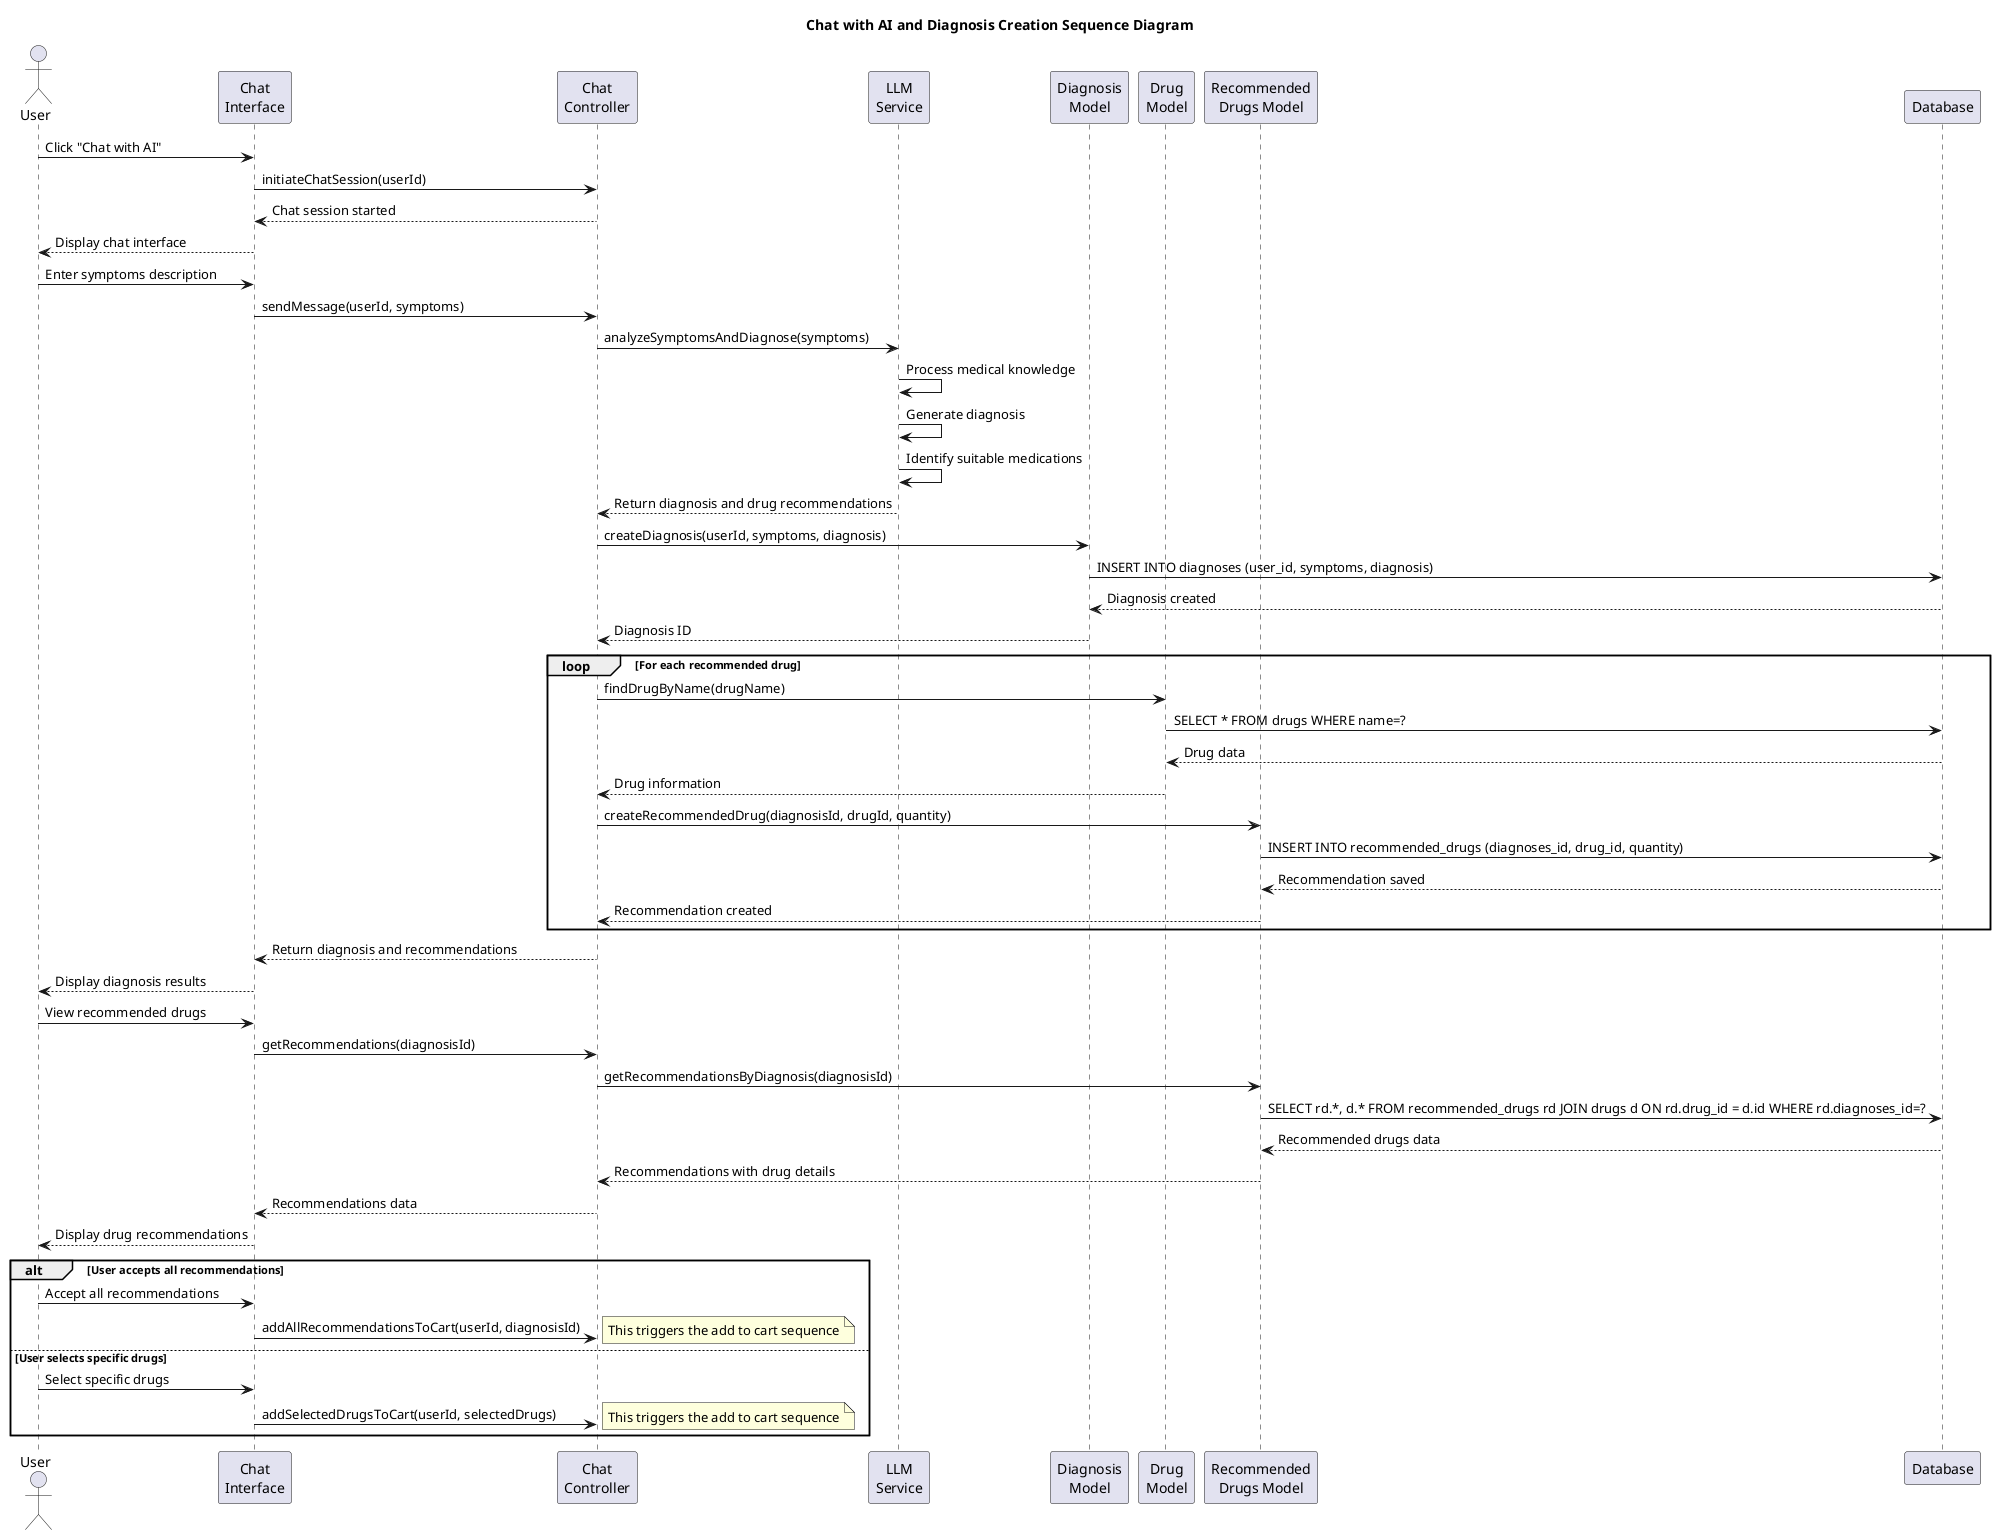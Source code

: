 @startuml chat-ai-diagnosis-sequence
title Chat with AI and Diagnosis Creation Sequence Diagram

actor User
participant "Chat\nInterface" as ChatUI
participant "Chat\nController" as ChatController
participant "LLM\nService" as LLM
participant "Diagnosis\nModel" as DiagnosisModel
participant "Drug\nModel" as DrugModel
participant "Recommended\nDrugs Model" as RecommendedModel
participant "Database" as DB

User -> ChatUI: Click "Chat with AI"
ChatUI -> ChatController: initiateChatSession(userId)
ChatController --> ChatUI: Chat session started
ChatUI --> User: Display chat interface

User -> ChatUI: Enter symptoms description
ChatUI -> ChatController: sendMessage(userId, symptoms)

ChatController -> LLM: analyzeSymptomsAndDiagnose(symptoms)
LLM -> LLM: Process medical knowledge
LLM -> LLM: Generate diagnosis
LLM -> LLM: Identify suitable medications
LLM --> ChatController: Return diagnosis and drug recommendations

ChatController -> DiagnosisModel: createDiagnosis(userId, symptoms, diagnosis)
DiagnosisModel -> DB: INSERT INTO diagnoses (user_id, symptoms, diagnosis)
DB --> DiagnosisModel: Diagnosis created
DiagnosisModel --> ChatController: Diagnosis ID

loop For each recommended drug
    ChatController -> DrugModel: findDrugByName(drugName)
    DrugModel -> DB: SELECT * FROM drugs WHERE name=?
    DB --> DrugModel: Drug data
    DrugModel --> ChatController: Drug information
    
    ChatController -> RecommendedModel: createRecommendedDrug(diagnosisId, drugId, quantity)
    RecommendedModel -> DB: INSERT INTO recommended_drugs (diagnoses_id, drug_id, quantity)
    DB --> RecommendedModel: Recommendation saved
    RecommendedModel --> ChatController: Recommendation created
end

ChatController --> ChatUI: Return diagnosis and recommendations
ChatUI --> User: Display diagnosis results

User -> ChatUI: View recommended drugs
ChatUI -> ChatController: getRecommendations(diagnosisId)
ChatController -> RecommendedModel: getRecommendationsByDiagnosis(diagnosisId)
RecommendedModel -> DB: SELECT rd.*, d.* FROM recommended_drugs rd JOIN drugs d ON rd.drug_id = d.id WHERE rd.diagnoses_id=?
DB --> RecommendedModel: Recommended drugs data
RecommendedModel --> ChatController: Recommendations with drug details
ChatController --> ChatUI: Recommendations data
ChatUI --> User: Display drug recommendations

alt User accepts all recommendations
    User -> ChatUI: Accept all recommendations
    ChatUI -> ChatController: addAllRecommendationsToCart(userId, diagnosisId)
    note right: This triggers the add to cart sequence
else User selects specific drugs
    User -> ChatUI: Select specific drugs
    ChatUI -> ChatController: addSelectedDrugsToCart(userId, selectedDrugs)
    note right: This triggers the add to cart sequence
end

@enduml
